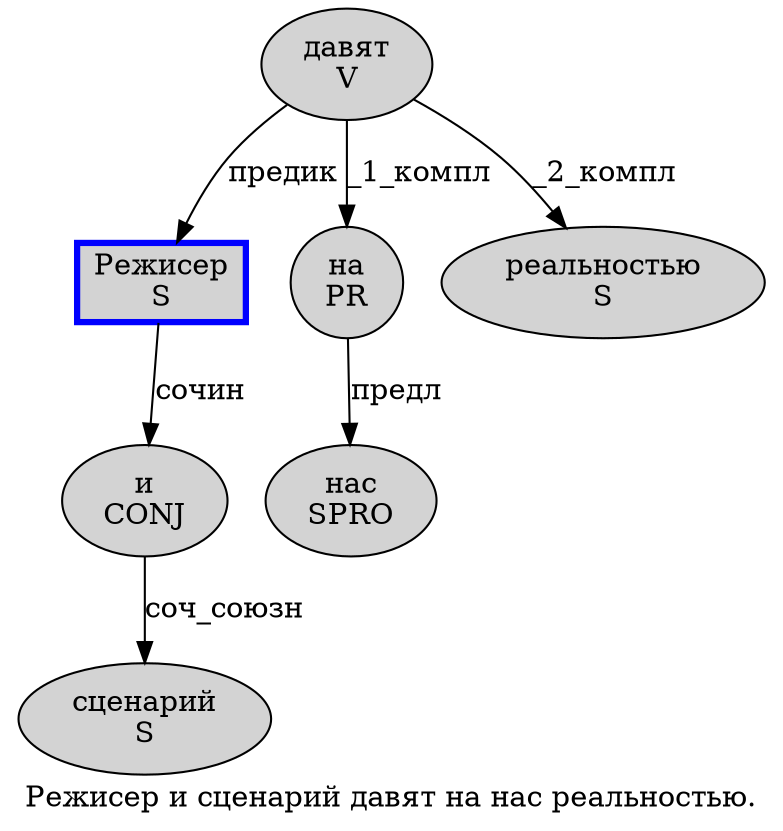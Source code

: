 digraph SENTENCE_133 {
	graph [label="Режисер и сценарий давят на нас реальностью."]
	node [style=filled]
		0 [label="Режисер
S" color=blue fillcolor=lightgray penwidth=3 shape=box]
		1 [label="и
CONJ" color="" fillcolor=lightgray penwidth=1 shape=ellipse]
		2 [label="сценарий
S" color="" fillcolor=lightgray penwidth=1 shape=ellipse]
		3 [label="давят
V" color="" fillcolor=lightgray penwidth=1 shape=ellipse]
		4 [label="на
PR" color="" fillcolor=lightgray penwidth=1 shape=ellipse]
		5 [label="нас
SPRO" color="" fillcolor=lightgray penwidth=1 shape=ellipse]
		6 [label="реальностью
S" color="" fillcolor=lightgray penwidth=1 shape=ellipse]
			3 -> 0 [label="предик"]
			3 -> 4 [label="_1_компл"]
			3 -> 6 [label="_2_компл"]
			4 -> 5 [label="предл"]
			0 -> 1 [label="сочин"]
			1 -> 2 [label="соч_союзн"]
}